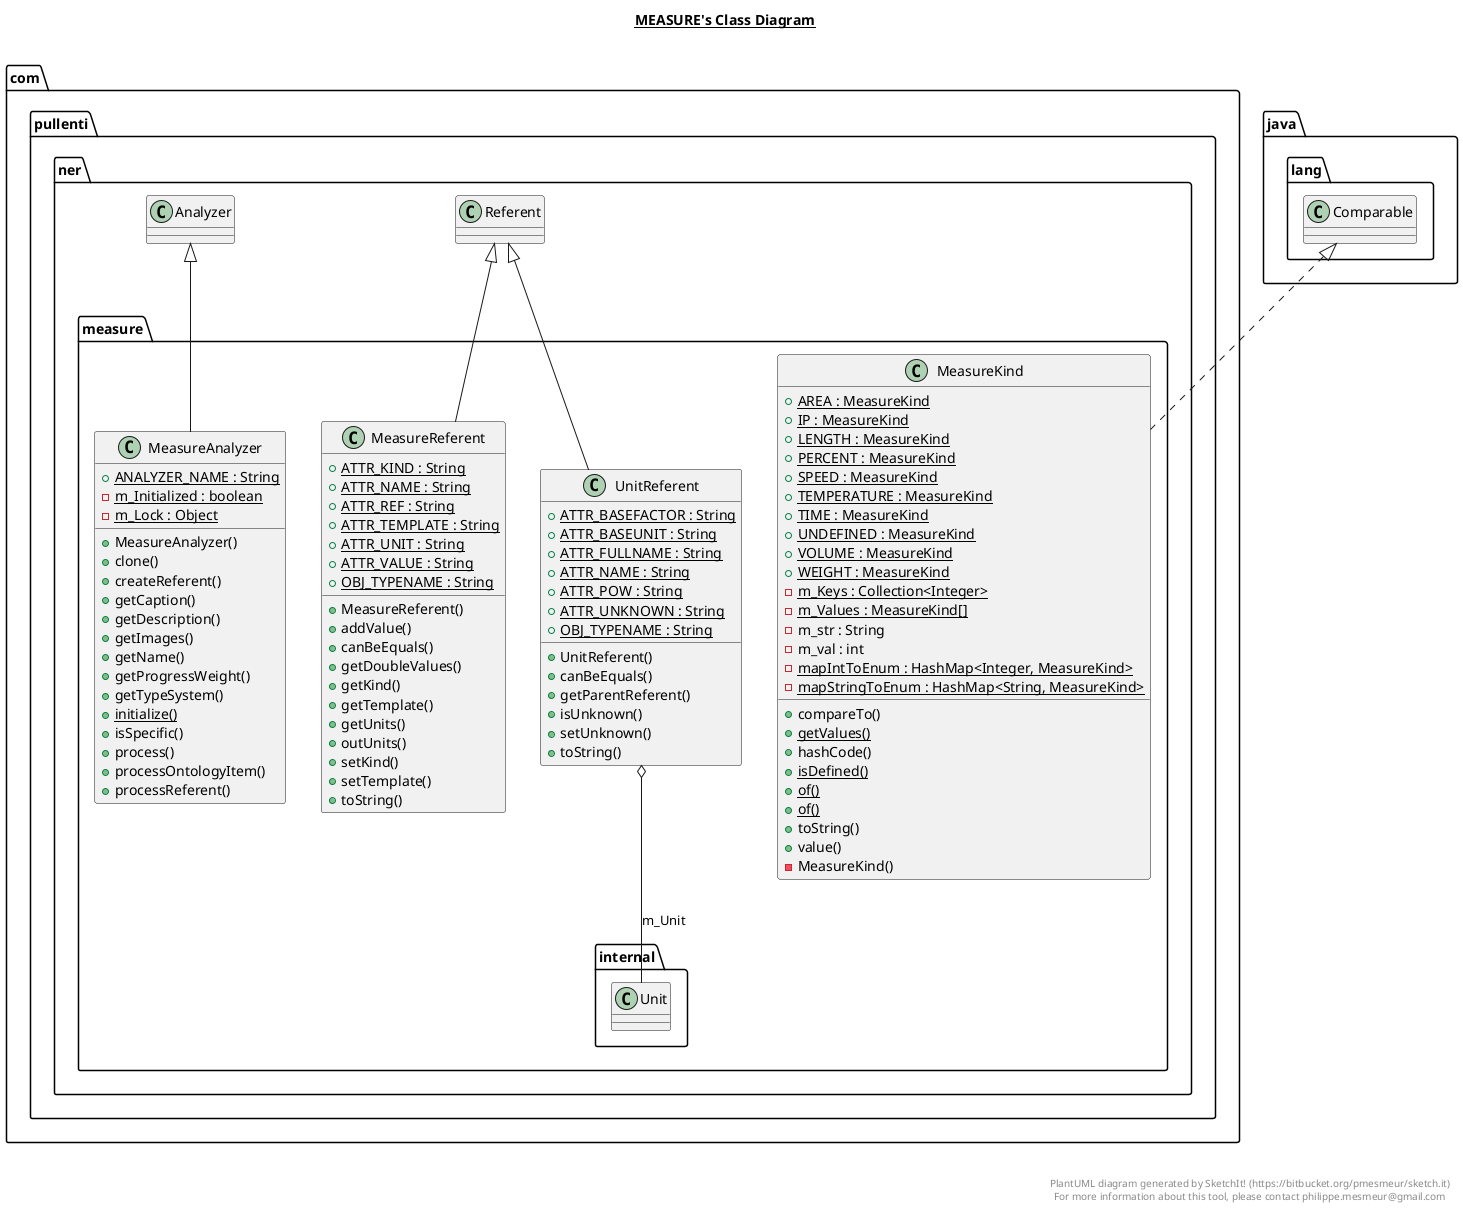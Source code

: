 @startuml

title __MEASURE's Class Diagram__\n

  namespace com.pullenti.ner {
    namespace measure {
      class com.pullenti.ner.measure.MeasureAnalyzer {
          {static} + ANALYZER_NAME : String
          {static} - m_Initialized : boolean
          {static} - m_Lock : Object
          + MeasureAnalyzer()
          + clone()
          + createReferent()
          + getCaption()
          + getDescription()
          + getImages()
          + getName()
          + getProgressWeight()
          + getTypeSystem()
          {static} + initialize()
          + isSpecific()
          + process()
          + processOntologyItem()
          + processReferent()
      }
    }
  }
  

  namespace com.pullenti.ner {
    namespace measure {
      class com.pullenti.ner.measure.MeasureKind {
          {static} + AREA : MeasureKind
          {static} + IP : MeasureKind
          {static} + LENGTH : MeasureKind
          {static} + PERCENT : MeasureKind
          {static} + SPEED : MeasureKind
          {static} + TEMPERATURE : MeasureKind
          {static} + TIME : MeasureKind
          {static} + UNDEFINED : MeasureKind
          {static} + VOLUME : MeasureKind
          {static} + WEIGHT : MeasureKind
          {static} - m_Keys : Collection<Integer>
          {static} - m_Values : MeasureKind[]
          - m_str : String
          - m_val : int
          {static} - mapIntToEnum : HashMap<Integer, MeasureKind>
          {static} - mapStringToEnum : HashMap<String, MeasureKind>
          + compareTo()
          {static} + getValues()
          + hashCode()
          {static} + isDefined()
          {static} + of()
          {static} + of()
          + toString()
          + value()
          - MeasureKind()
      }
    }
  }
  

  namespace com.pullenti.ner {
    namespace measure {
      class com.pullenti.ner.measure.MeasureReferent {
          {static} + ATTR_KIND : String
          {static} + ATTR_NAME : String
          {static} + ATTR_REF : String
          {static} + ATTR_TEMPLATE : String
          {static} + ATTR_UNIT : String
          {static} + ATTR_VALUE : String
          {static} + OBJ_TYPENAME : String
          + MeasureReferent()
          + addValue()
          + canBeEquals()
          + getDoubleValues()
          + getKind()
          + getTemplate()
          + getUnits()
          + outUnits()
          + setKind()
          + setTemplate()
          + toString()
      }
    }
  }
  

  namespace com.pullenti.ner {
    namespace measure {
      class com.pullenti.ner.measure.UnitReferent {
          {static} + ATTR_BASEFACTOR : String
          {static} + ATTR_BASEUNIT : String
          {static} + ATTR_FULLNAME : String
          {static} + ATTR_NAME : String
          {static} + ATTR_POW : String
          {static} + ATTR_UNKNOWN : String
          {static} + OBJ_TYPENAME : String
          + UnitReferent()
          + canBeEquals()
          + getParentReferent()
          + isUnknown()
          + setUnknown()
          + toString()
      }
    }
  }
  

  com.pullenti.ner.measure.MeasureAnalyzer -up-|> com.pullenti.ner.Analyzer
  com.pullenti.ner.measure.MeasureKind .up.|> java.lang.Comparable
  com.pullenti.ner.measure.MeasureReferent -up-|> com.pullenti.ner.Referent
  com.pullenti.ner.measure.UnitReferent -up-|> com.pullenti.ner.Referent
  com.pullenti.ner.measure.UnitReferent o-- com.pullenti.ner.measure.internal.Unit : m_Unit


right footer


PlantUML diagram generated by SketchIt! (https://bitbucket.org/pmesmeur/sketch.it)
For more information about this tool, please contact philippe.mesmeur@gmail.com
endfooter

@enduml
